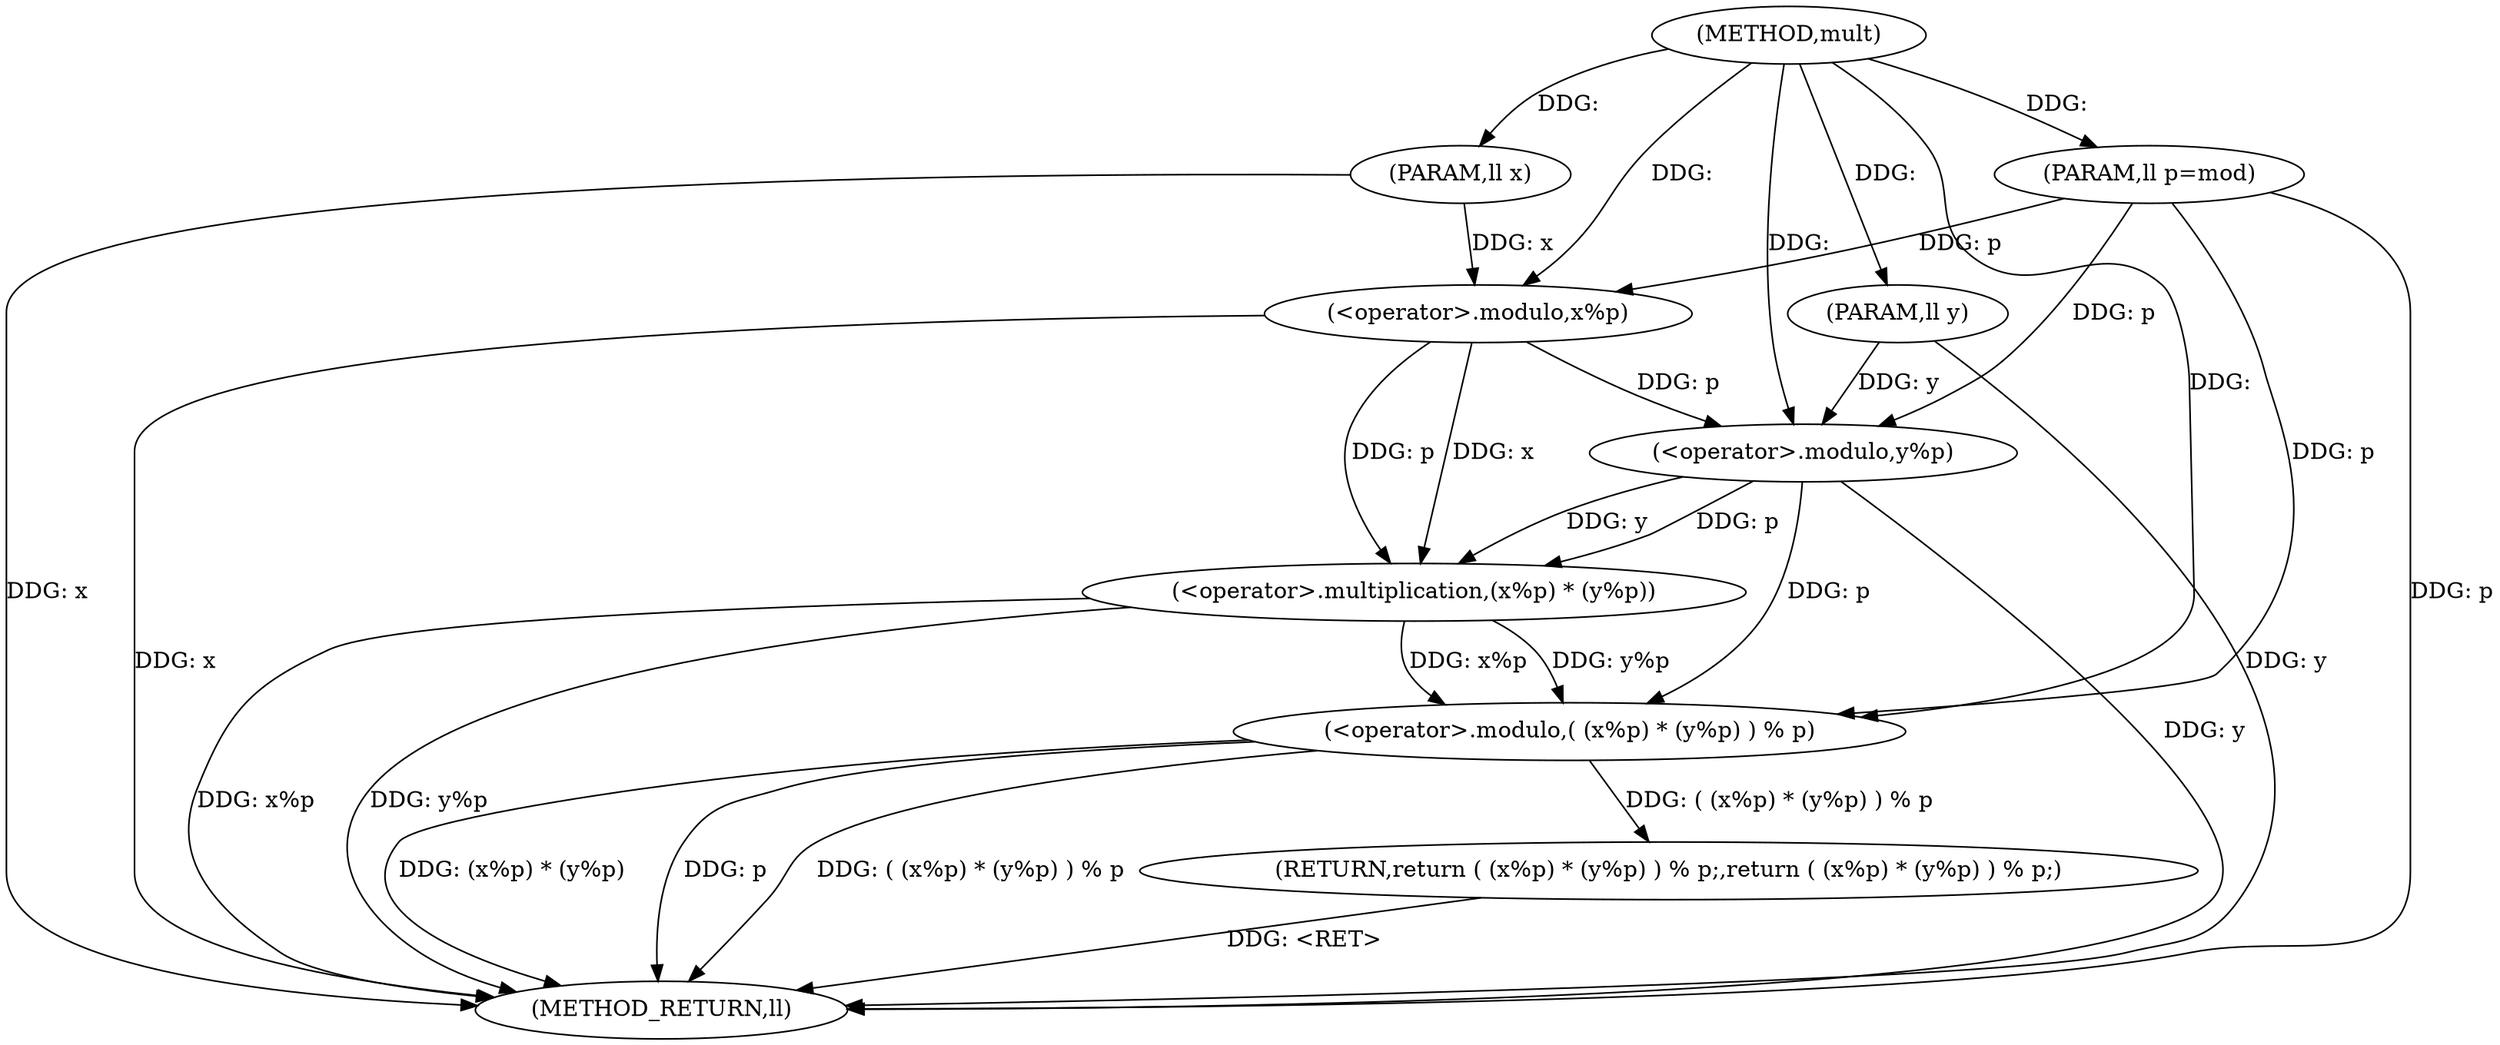 digraph "mult" {  
"1000179" [label = "(METHOD,mult)" ]
"1000194" [label = "(METHOD_RETURN,ll)" ]
"1000180" [label = "(PARAM,ll x)" ]
"1000181" [label = "(PARAM,ll y)" ]
"1000182" [label = "(PARAM,ll p=mod)" ]
"1000184" [label = "(RETURN,return ( (x%p) * (y%p) ) % p;,return ( (x%p) * (y%p) ) % p;)" ]
"1000185" [label = "(<operator>.modulo,( (x%p) * (y%p) ) % p)" ]
"1000186" [label = "(<operator>.multiplication,(x%p) * (y%p))" ]
"1000187" [label = "(<operator>.modulo,x%p)" ]
"1000190" [label = "(<operator>.modulo,y%p)" ]
  "1000184" -> "1000194"  [ label = "DDG: <RET>"] 
  "1000180" -> "1000194"  [ label = "DDG: x"] 
  "1000181" -> "1000194"  [ label = "DDG: y"] 
  "1000182" -> "1000194"  [ label = "DDG: p"] 
  "1000187" -> "1000194"  [ label = "DDG: x"] 
  "1000186" -> "1000194"  [ label = "DDG: x%p"] 
  "1000190" -> "1000194"  [ label = "DDG: y"] 
  "1000186" -> "1000194"  [ label = "DDG: y%p"] 
  "1000185" -> "1000194"  [ label = "DDG: (x%p) * (y%p)"] 
  "1000185" -> "1000194"  [ label = "DDG: p"] 
  "1000185" -> "1000194"  [ label = "DDG: ( (x%p) * (y%p) ) % p"] 
  "1000179" -> "1000180"  [ label = "DDG: "] 
  "1000179" -> "1000181"  [ label = "DDG: "] 
  "1000179" -> "1000182"  [ label = "DDG: "] 
  "1000185" -> "1000184"  [ label = "DDG: ( (x%p) * (y%p) ) % p"] 
  "1000186" -> "1000185"  [ label = "DDG: y%p"] 
  "1000186" -> "1000185"  [ label = "DDG: x%p"] 
  "1000190" -> "1000185"  [ label = "DDG: p"] 
  "1000182" -> "1000185"  [ label = "DDG: p"] 
  "1000179" -> "1000185"  [ label = "DDG: "] 
  "1000187" -> "1000186"  [ label = "DDG: x"] 
  "1000187" -> "1000186"  [ label = "DDG: p"] 
  "1000190" -> "1000186"  [ label = "DDG: y"] 
  "1000190" -> "1000186"  [ label = "DDG: p"] 
  "1000180" -> "1000187"  [ label = "DDG: x"] 
  "1000179" -> "1000187"  [ label = "DDG: "] 
  "1000182" -> "1000187"  [ label = "DDG: p"] 
  "1000181" -> "1000190"  [ label = "DDG: y"] 
  "1000179" -> "1000190"  [ label = "DDG: "] 
  "1000187" -> "1000190"  [ label = "DDG: p"] 
  "1000182" -> "1000190"  [ label = "DDG: p"] 
}
